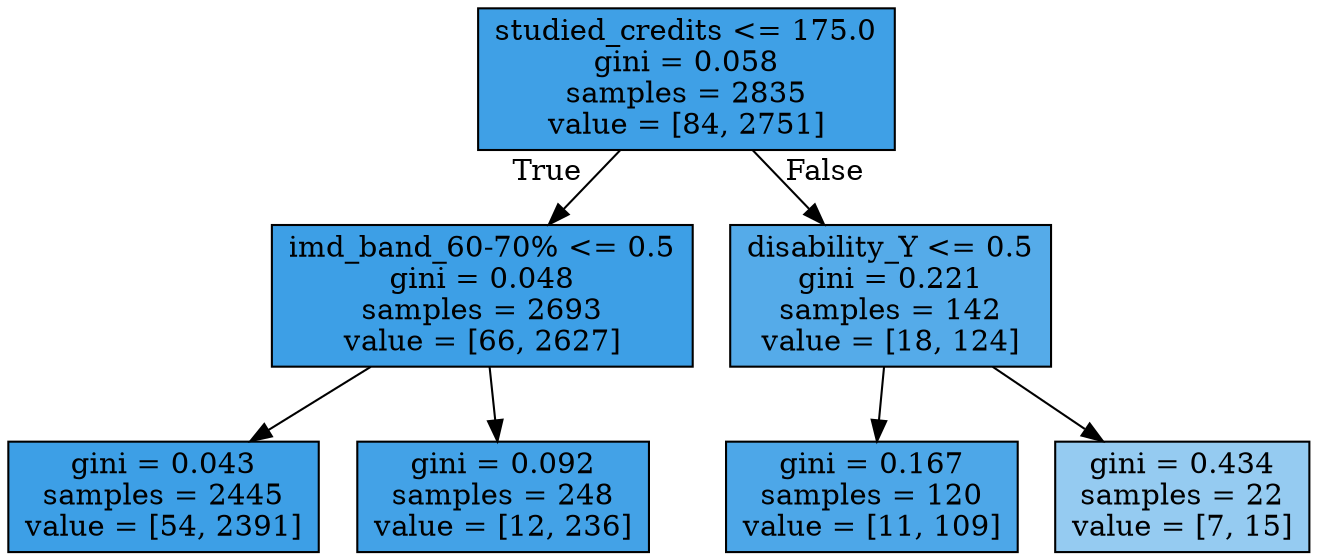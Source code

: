digraph Tree {
node [shape=box, style="filled", color="black"] ;
0 [label="studied_credits <= 175.0\ngini = 0.058\nsamples = 2835\nvalue = [84, 2751]", fillcolor="#399de5f7"] ;
1 [label="imd_band_60-70% <= 0.5\ngini = 0.048\nsamples = 2693\nvalue = [66, 2627]", fillcolor="#399de5f9"] ;
0 -> 1 [labeldistance=2.5, labelangle=45, headlabel="True"] ;
2 [label="gini = 0.043\nsamples = 2445\nvalue = [54, 2391]", fillcolor="#399de5f9"] ;
1 -> 2 ;
3 [label="gini = 0.092\nsamples = 248\nvalue = [12, 236]", fillcolor="#399de5f2"] ;
1 -> 3 ;
4 [label="disability_Y <= 0.5\ngini = 0.221\nsamples = 142\nvalue = [18, 124]", fillcolor="#399de5da"] ;
0 -> 4 [labeldistance=2.5, labelangle=-45, headlabel="False"] ;
5 [label="gini = 0.167\nsamples = 120\nvalue = [11, 109]", fillcolor="#399de5e5"] ;
4 -> 5 ;
6 [label="gini = 0.434\nsamples = 22\nvalue = [7, 15]", fillcolor="#399de588"] ;
4 -> 6 ;
}
